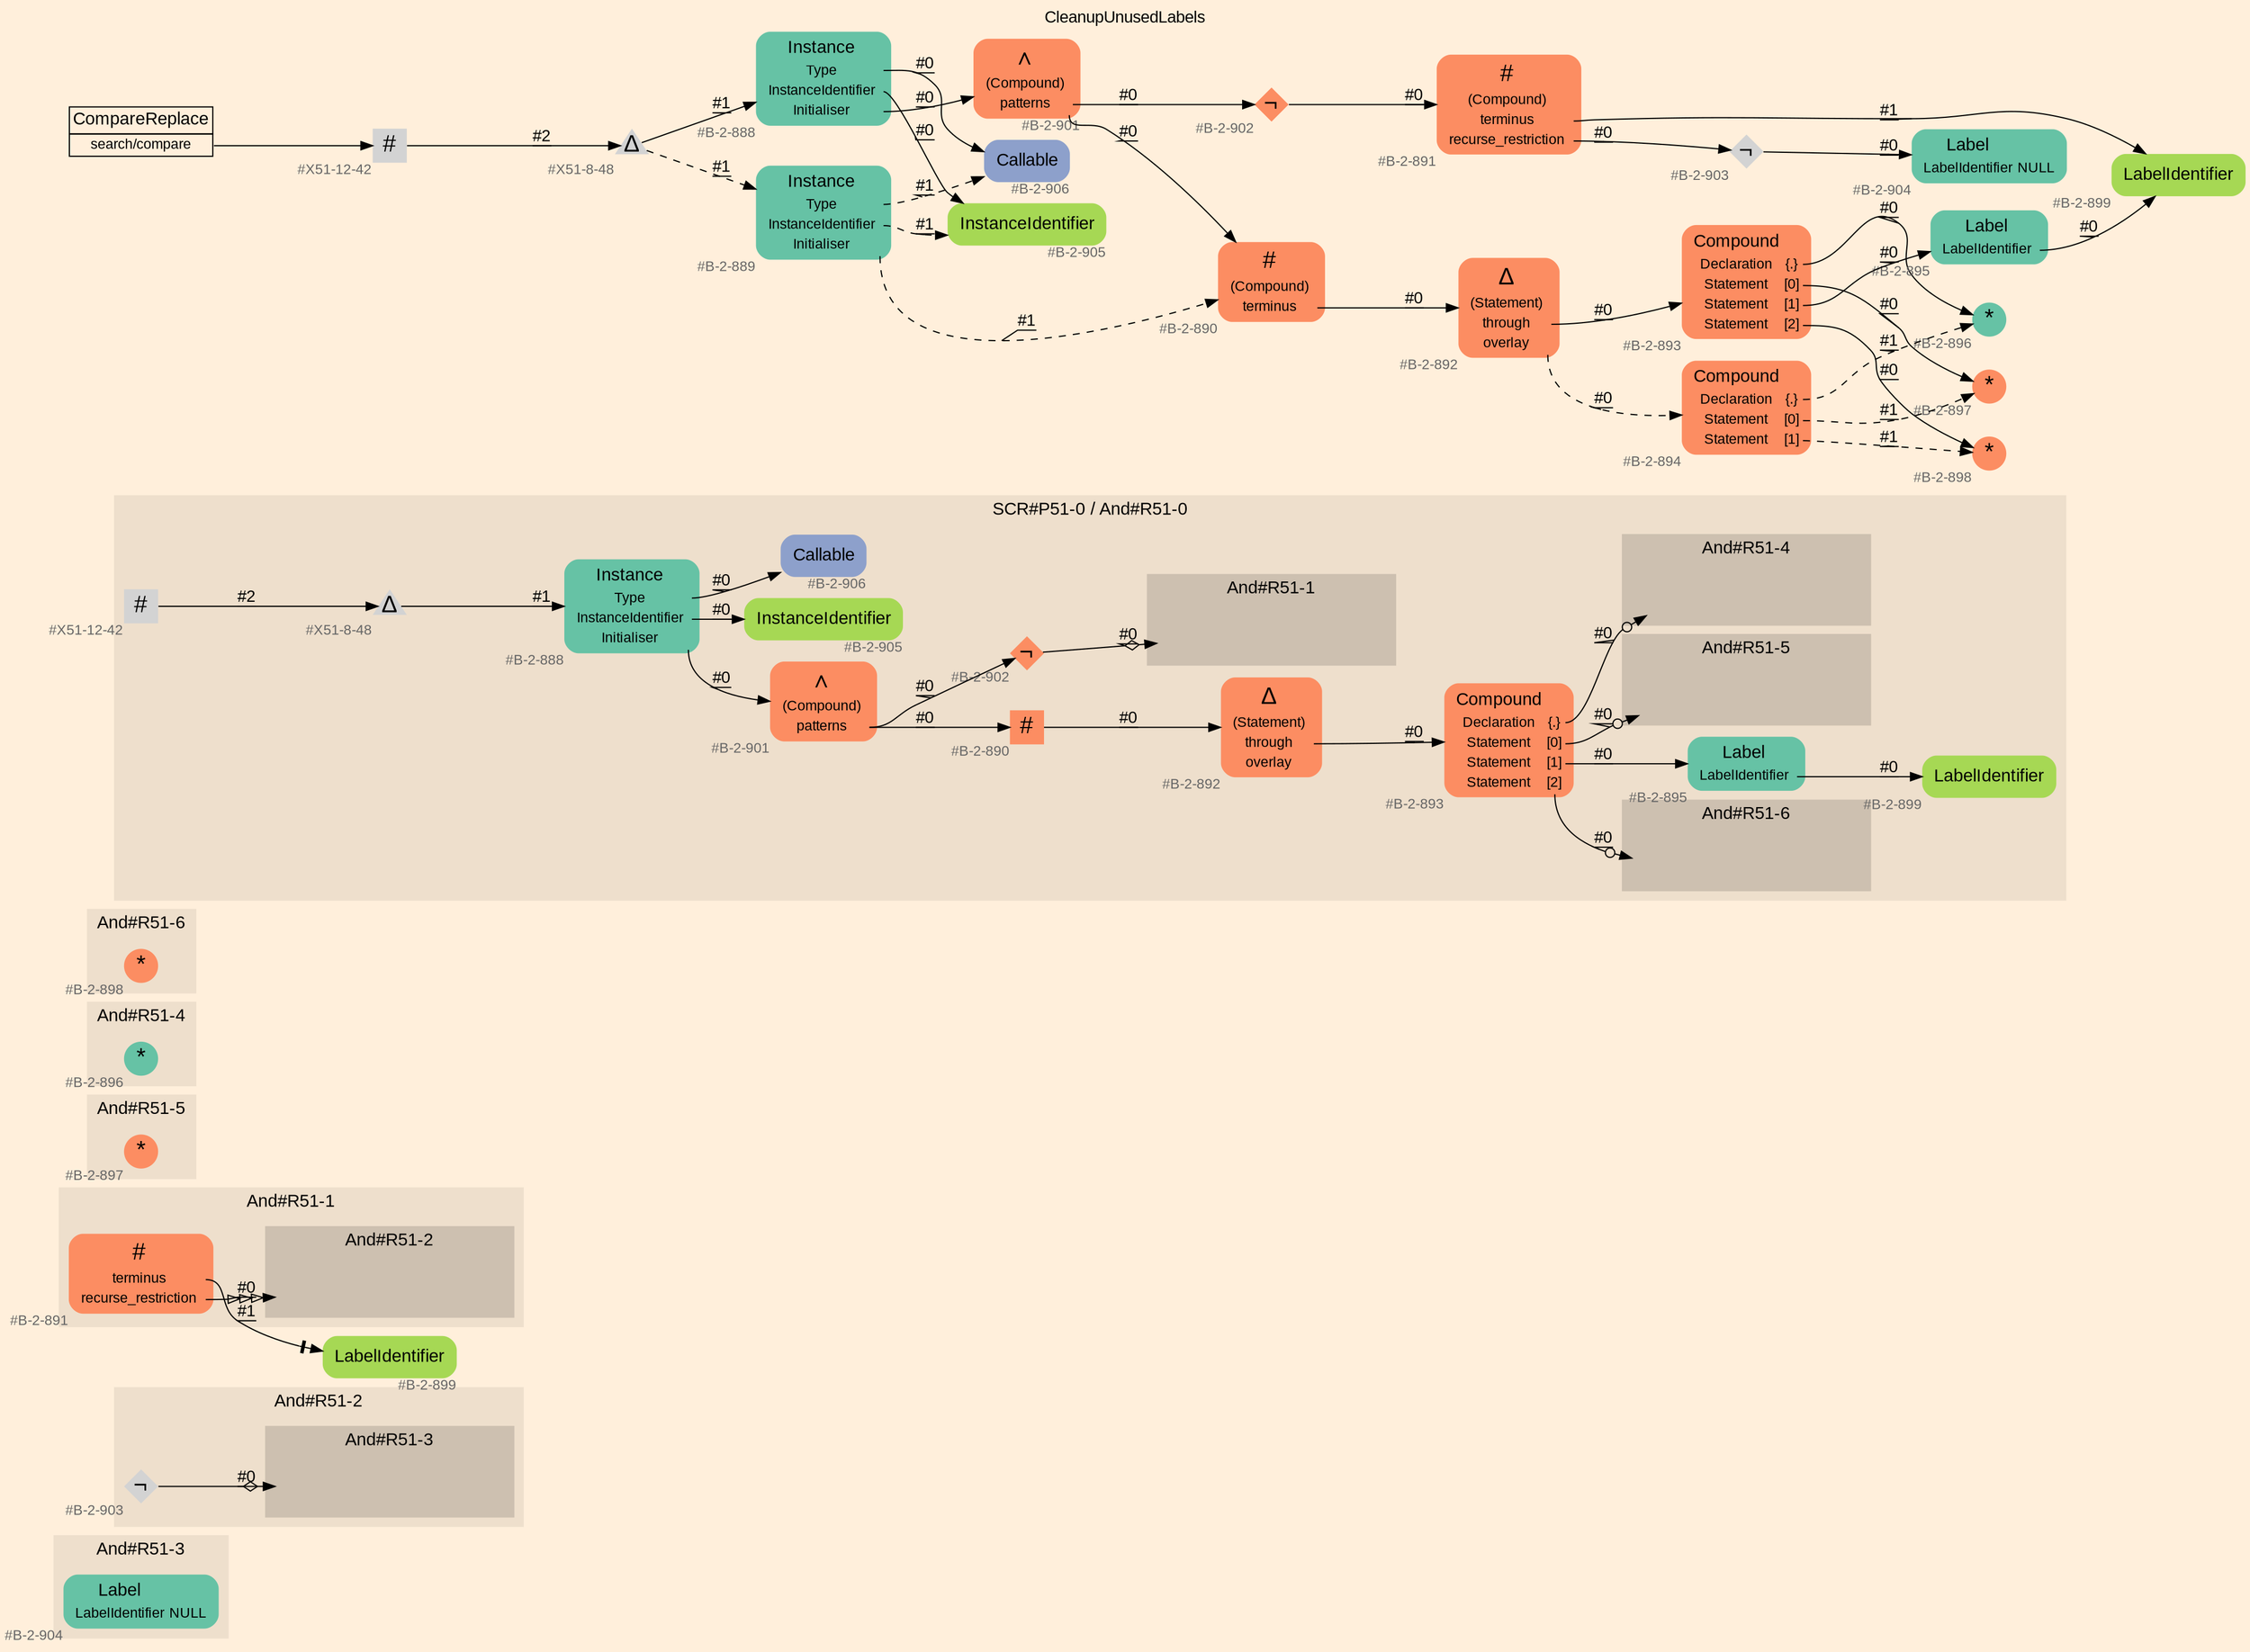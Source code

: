 digraph "CleanupUnusedLabels" {
label = "CleanupUnusedLabels"
labelloc = t
graph [
    rankdir = "LR"
    ranksep = 0.3
    bgcolor = antiquewhite1
    color = black
    fontcolor = black
    fontname = "Arial"
];
node [
    fontname = "Arial"
];
edge [
    fontname = "Arial"
];

// -------------------- figure And#R51-3 --------------------
// -------- region And#R51-3 ----------
subgraph "clusterAnd#R51-3" {
    label = "And#R51-3"
    style = "filled"
    color = antiquewhite2
    fontsize = "15"
    // -------- block And#R51-3/#B-2-904 ----------
    "And#R51-3/#B-2-904" [
        fillcolor = "/set28/1"
        xlabel = "#B-2-904"
        fontsize = "12"
        fontcolor = grey40
        shape = "plaintext"
        label = <<TABLE BORDER="0" CELLBORDER="0" CELLSPACING="0">
         <TR><TD><FONT COLOR="black" POINT-SIZE="15">Label</FONT></TD></TR>
         <TR><TD><FONT COLOR="black" POINT-SIZE="12">LabelIdentifier</FONT></TD><TD PORT="port0"><FONT COLOR="black" POINT-SIZE="12">NULL</FONT></TD></TR>
        </TABLE>>
        style = "rounded,filled"
    ];
    
}


// -------------------- figure And#R51-2 --------------------
// -------- region And#R51-2 ----------
subgraph "clusterAnd#R51-2" {
    label = "And#R51-2"
    style = "filled"
    color = antiquewhite2
    fontsize = "15"
    // -------- block And#R51-2/#B-2-903 ----------
    "And#R51-2/#B-2-903" [
        xlabel = "#B-2-903"
        fontsize = "12"
        fontcolor = grey40
        shape = "diamond"
        label = <<FONT COLOR="black" POINT-SIZE="20">¬</FONT>>
        style = "filled"
        penwidth = 0.0
        fixedsize = true
        width = 0.4
        height = 0.4
    ];
    
    // -------- region And#R51-2/And#R51-3 ----------
    subgraph "clusterAnd#R51-2/And#R51-3" {
        label = "And#R51-3"
        style = "filled"
        color = antiquewhite3
        fontsize = "15"
        // -------- block And#R51-2/And#R51-3/#B-2-904 ----------
        "And#R51-2/And#R51-3/#B-2-904" [
            fillcolor = "/set28/1"
            xlabel = "#B-2-904"
            fontsize = "12"
            fontcolor = grey40
            shape = "none"
            style = "invisible"
        ];
        
    }
    
}

"And#R51-2/#B-2-903" -> "And#R51-2/And#R51-3/#B-2-904" [
    arrowhead="normalnoneodiamond"
    label = "#0"
    decorate = true
    color = black
    fontcolor = black
];


// -------------------- figure And#R51-1 --------------------
// -------- region And#R51-1 ----------
subgraph "clusterAnd#R51-1" {
    label = "And#R51-1"
    style = "filled"
    color = antiquewhite2
    fontsize = "15"
    // -------- block And#R51-1/#B-2-891 ----------
    "And#R51-1/#B-2-891" [
        fillcolor = "/set28/2"
        xlabel = "#B-2-891"
        fontsize = "12"
        fontcolor = grey40
        shape = "plaintext"
        label = <<TABLE BORDER="0" CELLBORDER="0" CELLSPACING="0">
         <TR><TD><FONT COLOR="black" POINT-SIZE="20">#</FONT></TD></TR>
         <TR><TD><FONT COLOR="black" POINT-SIZE="12">terminus</FONT></TD><TD PORT="port0"></TD></TR>
         <TR><TD><FONT COLOR="black" POINT-SIZE="12">recurse_restriction</FONT></TD><TD PORT="port1"></TD></TR>
        </TABLE>>
        style = "rounded,filled"
    ];
    
    // -------- region And#R51-1/And#R51-2 ----------
    subgraph "clusterAnd#R51-1/And#R51-2" {
        label = "And#R51-2"
        style = "filled"
        color = antiquewhite3
        fontsize = "15"
        // -------- block And#R51-1/And#R51-2/#B-2-903 ----------
        "And#R51-1/And#R51-2/#B-2-903" [
            xlabel = "#B-2-903"
            fontsize = "12"
            fontcolor = grey40
            shape = "none"
            style = "invisible"
        ];
        
    }
    
}

// -------- block And#R51-1/#B-2-899 ----------
"And#R51-1/#B-2-899" [
    fillcolor = "/set28/5"
    xlabel = "#B-2-899"
    fontsize = "12"
    fontcolor = grey40
    shape = "plaintext"
    label = <<TABLE BORDER="0" CELLBORDER="0" CELLSPACING="0">
     <TR><TD><FONT COLOR="black" POINT-SIZE="15">LabelIdentifier</FONT></TD></TR>
    </TABLE>>
    style = "rounded,filled"
];

"And#R51-1/#B-2-891":port0 -> "And#R51-1/#B-2-899" [
    arrowhead="normalnonetee"
    label = "#1"
    decorate = true
    color = black
    fontcolor = black
];

"And#R51-1/#B-2-891":port1 -> "And#R51-1/And#R51-2/#B-2-903" [
    arrowhead="normalonormalonormalonormal"
    label = "#0"
    decorate = true
    color = black
    fontcolor = black
];


// -------------------- figure And#R51-5 --------------------
// -------- region And#R51-5 ----------
subgraph "clusterAnd#R51-5" {
    label = "And#R51-5"
    style = "filled"
    color = antiquewhite2
    fontsize = "15"
    // -------- block And#R51-5/#B-2-897 ----------
    "And#R51-5/#B-2-897" [
        fillcolor = "/set28/2"
        xlabel = "#B-2-897"
        fontsize = "12"
        fontcolor = grey40
        shape = "circle"
        label = <<FONT COLOR="black" POINT-SIZE="20">*</FONT>>
        style = "filled"
        penwidth = 0.0
        fixedsize = true
        width = 0.4
        height = 0.4
    ];
    
}


// -------------------- figure And#R51-4 --------------------
// -------- region And#R51-4 ----------
subgraph "clusterAnd#R51-4" {
    label = "And#R51-4"
    style = "filled"
    color = antiquewhite2
    fontsize = "15"
    // -------- block And#R51-4/#B-2-896 ----------
    "And#R51-4/#B-2-896" [
        fillcolor = "/set28/1"
        xlabel = "#B-2-896"
        fontsize = "12"
        fontcolor = grey40
        shape = "circle"
        label = <<FONT COLOR="black" POINT-SIZE="20">*</FONT>>
        style = "filled"
        penwidth = 0.0
        fixedsize = true
        width = 0.4
        height = 0.4
    ];
    
}


// -------------------- figure And#R51-6 --------------------
// -------- region And#R51-6 ----------
subgraph "clusterAnd#R51-6" {
    label = "And#R51-6"
    style = "filled"
    color = antiquewhite2
    fontsize = "15"
    // -------- block And#R51-6/#B-2-898 ----------
    "And#R51-6/#B-2-898" [
        fillcolor = "/set28/2"
        xlabel = "#B-2-898"
        fontsize = "12"
        fontcolor = grey40
        shape = "circle"
        label = <<FONT COLOR="black" POINT-SIZE="20">*</FONT>>
        style = "filled"
        penwidth = 0.0
        fixedsize = true
        width = 0.4
        height = 0.4
    ];
    
}


// -------------------- figure And#R51-0 --------------------
// -------- region And#R51-0 ----------
subgraph "clusterAnd#R51-0" {
    label = "SCR#P51-0 / And#R51-0"
    style = "filled"
    color = antiquewhite2
    fontsize = "15"
    // -------- block And#R51-0/#B-2-890 ----------
    "And#R51-0/#B-2-890" [
        fillcolor = "/set28/2"
        xlabel = "#B-2-890"
        fontsize = "12"
        fontcolor = grey40
        shape = "square"
        label = <<FONT COLOR="black" POINT-SIZE="20">#</FONT>>
        style = "filled"
        penwidth = 0.0
        fixedsize = true
        width = 0.4
        height = 0.4
    ];
    
    // -------- block And#R51-0/#B-2-892 ----------
    "And#R51-0/#B-2-892" [
        fillcolor = "/set28/2"
        xlabel = "#B-2-892"
        fontsize = "12"
        fontcolor = grey40
        shape = "plaintext"
        label = <<TABLE BORDER="0" CELLBORDER="0" CELLSPACING="0">
         <TR><TD><FONT COLOR="black" POINT-SIZE="20">Δ</FONT></TD></TR>
         <TR><TD><FONT COLOR="black" POINT-SIZE="12">(Statement)</FONT></TD><TD PORT="port0"></TD></TR>
         <TR><TD><FONT COLOR="black" POINT-SIZE="12">through</FONT></TD><TD PORT="port1"></TD></TR>
         <TR><TD><FONT COLOR="black" POINT-SIZE="12">overlay</FONT></TD><TD PORT="port2"></TD></TR>
        </TABLE>>
        style = "rounded,filled"
    ];
    
    // -------- block And#R51-0/#X51-8-48 ----------
    "And#R51-0/#X51-8-48" [
        xlabel = "#X51-8-48"
        fontsize = "12"
        fontcolor = grey40
        shape = "triangle"
        label = <<FONT COLOR="black" POINT-SIZE="20">Δ</FONT>>
        style = "filled"
        penwidth = 0.0
        fixedsize = true
        width = 0.4
        height = 0.4
    ];
    
    // -------- block And#R51-0/#B-2-902 ----------
    "And#R51-0/#B-2-902" [
        fillcolor = "/set28/2"
        xlabel = "#B-2-902"
        fontsize = "12"
        fontcolor = grey40
        shape = "diamond"
        label = <<FONT COLOR="black" POINT-SIZE="20">¬</FONT>>
        style = "filled"
        penwidth = 0.0
        fixedsize = true
        width = 0.4
        height = 0.4
    ];
    
    // -------- block And#R51-0/#B-2-893 ----------
    "And#R51-0/#B-2-893" [
        fillcolor = "/set28/2"
        xlabel = "#B-2-893"
        fontsize = "12"
        fontcolor = grey40
        shape = "plaintext"
        label = <<TABLE BORDER="0" CELLBORDER="0" CELLSPACING="0">
         <TR><TD><FONT COLOR="black" POINT-SIZE="15">Compound</FONT></TD></TR>
         <TR><TD><FONT COLOR="black" POINT-SIZE="12">Declaration</FONT></TD><TD PORT="port0"><FONT COLOR="black" POINT-SIZE="12">{.}</FONT></TD></TR>
         <TR><TD><FONT COLOR="black" POINT-SIZE="12">Statement</FONT></TD><TD PORT="port1"><FONT COLOR="black" POINT-SIZE="12">[0]</FONT></TD></TR>
         <TR><TD><FONT COLOR="black" POINT-SIZE="12">Statement</FONT></TD><TD PORT="port2"><FONT COLOR="black" POINT-SIZE="12">[1]</FONT></TD></TR>
         <TR><TD><FONT COLOR="black" POINT-SIZE="12">Statement</FONT></TD><TD PORT="port3"><FONT COLOR="black" POINT-SIZE="12">[2]</FONT></TD></TR>
        </TABLE>>
        style = "rounded,filled"
    ];
    
    // -------- block And#R51-0/#X51-12-42 ----------
    "And#R51-0/#X51-12-42" [
        xlabel = "#X51-12-42"
        fontsize = "12"
        fontcolor = grey40
        shape = "square"
        label = <<FONT COLOR="black" POINT-SIZE="20">#</FONT>>
        style = "filled"
        penwidth = 0.0
        fixedsize = true
        width = 0.4
        height = 0.4
    ];
    
    // -------- block And#R51-0/#B-2-905 ----------
    "And#R51-0/#B-2-905" [
        fillcolor = "/set28/5"
        xlabel = "#B-2-905"
        fontsize = "12"
        fontcolor = grey40
        shape = "plaintext"
        label = <<TABLE BORDER="0" CELLBORDER="0" CELLSPACING="0">
         <TR><TD><FONT COLOR="black" POINT-SIZE="15">InstanceIdentifier</FONT></TD></TR>
        </TABLE>>
        style = "rounded,filled"
    ];
    
    // -------- block And#R51-0/#B-2-899 ----------
    "And#R51-0/#B-2-899" [
        fillcolor = "/set28/5"
        xlabel = "#B-2-899"
        fontsize = "12"
        fontcolor = grey40
        shape = "plaintext"
        label = <<TABLE BORDER="0" CELLBORDER="0" CELLSPACING="0">
         <TR><TD><FONT COLOR="black" POINT-SIZE="15">LabelIdentifier</FONT></TD></TR>
        </TABLE>>
        style = "rounded,filled"
    ];
    
    // -------- block And#R51-0/#B-2-906 ----------
    "And#R51-0/#B-2-906" [
        fillcolor = "/set28/3"
        xlabel = "#B-2-906"
        fontsize = "12"
        fontcolor = grey40
        shape = "plaintext"
        label = <<TABLE BORDER="0" CELLBORDER="0" CELLSPACING="0">
         <TR><TD><FONT COLOR="black" POINT-SIZE="15">Callable</FONT></TD></TR>
        </TABLE>>
        style = "rounded,filled"
    ];
    
    // -------- block And#R51-0/#B-2-895 ----------
    "And#R51-0/#B-2-895" [
        fillcolor = "/set28/1"
        xlabel = "#B-2-895"
        fontsize = "12"
        fontcolor = grey40
        shape = "plaintext"
        label = <<TABLE BORDER="0" CELLBORDER="0" CELLSPACING="0">
         <TR><TD><FONT COLOR="black" POINT-SIZE="15">Label</FONT></TD></TR>
         <TR><TD><FONT COLOR="black" POINT-SIZE="12">LabelIdentifier</FONT></TD><TD PORT="port0"></TD></TR>
        </TABLE>>
        style = "rounded,filled"
    ];
    
    // -------- block And#R51-0/#B-2-888 ----------
    "And#R51-0/#B-2-888" [
        fillcolor = "/set28/1"
        xlabel = "#B-2-888"
        fontsize = "12"
        fontcolor = grey40
        shape = "plaintext"
        label = <<TABLE BORDER="0" CELLBORDER="0" CELLSPACING="0">
         <TR><TD><FONT COLOR="black" POINT-SIZE="15">Instance</FONT></TD></TR>
         <TR><TD><FONT COLOR="black" POINT-SIZE="12">Type</FONT></TD><TD PORT="port0"></TD></TR>
         <TR><TD><FONT COLOR="black" POINT-SIZE="12">InstanceIdentifier</FONT></TD><TD PORT="port1"></TD></TR>
         <TR><TD><FONT COLOR="black" POINT-SIZE="12">Initialiser</FONT></TD><TD PORT="port2"></TD></TR>
        </TABLE>>
        style = "rounded,filled"
    ];
    
    // -------- block And#R51-0/#B-2-901 ----------
    "And#R51-0/#B-2-901" [
        fillcolor = "/set28/2"
        xlabel = "#B-2-901"
        fontsize = "12"
        fontcolor = grey40
        shape = "plaintext"
        label = <<TABLE BORDER="0" CELLBORDER="0" CELLSPACING="0">
         <TR><TD><FONT COLOR="black" POINT-SIZE="20">∧</FONT></TD></TR>
         <TR><TD><FONT COLOR="black" POINT-SIZE="12">(Compound)</FONT></TD><TD PORT="port0"></TD></TR>
         <TR><TD><FONT COLOR="black" POINT-SIZE="12">patterns</FONT></TD><TD PORT="port1"></TD></TR>
        </TABLE>>
        style = "rounded,filled"
    ];
    
    // -------- region And#R51-0/And#R51-1 ----------
    subgraph "clusterAnd#R51-0/And#R51-1" {
        label = "And#R51-1"
        style = "filled"
        color = antiquewhite3
        fontsize = "15"
        // -------- block And#R51-0/And#R51-1/#B-2-891 ----------
        "And#R51-0/And#R51-1/#B-2-891" [
            fillcolor = "/set28/2"
            xlabel = "#B-2-891"
            fontsize = "12"
            fontcolor = grey40
            shape = "none"
            style = "invisible"
        ];
        
    }
    
    // -------- region And#R51-0/And#R51-4 ----------
    subgraph "clusterAnd#R51-0/And#R51-4" {
        label = "And#R51-4"
        style = "filled"
        color = antiquewhite3
        fontsize = "15"
        // -------- block And#R51-0/And#R51-4/#B-2-896 ----------
        "And#R51-0/And#R51-4/#B-2-896" [
            fillcolor = "/set28/1"
            xlabel = "#B-2-896"
            fontsize = "12"
            fontcolor = grey40
            shape = "none"
            style = "invisible"
        ];
        
    }
    
    // -------- region And#R51-0/And#R51-5 ----------
    subgraph "clusterAnd#R51-0/And#R51-5" {
        label = "And#R51-5"
        style = "filled"
        color = antiquewhite3
        fontsize = "15"
        // -------- block And#R51-0/And#R51-5/#B-2-897 ----------
        "And#R51-0/And#R51-5/#B-2-897" [
            fillcolor = "/set28/2"
            xlabel = "#B-2-897"
            fontsize = "12"
            fontcolor = grey40
            shape = "none"
            style = "invisible"
        ];
        
    }
    
    // -------- region And#R51-0/And#R51-6 ----------
    subgraph "clusterAnd#R51-0/And#R51-6" {
        label = "And#R51-6"
        style = "filled"
        color = antiquewhite3
        fontsize = "15"
        // -------- block And#R51-0/And#R51-6/#B-2-898 ----------
        "And#R51-0/And#R51-6/#B-2-898" [
            fillcolor = "/set28/2"
            xlabel = "#B-2-898"
            fontsize = "12"
            fontcolor = grey40
            shape = "none"
            style = "invisible"
        ];
        
    }
    
}

"And#R51-0/#B-2-890" -> "And#R51-0/#B-2-892" [
    label = "#0"
    decorate = true
    color = black
    fontcolor = black
];

"And#R51-0/#B-2-892":port1 -> "And#R51-0/#B-2-893" [
    label = "#0"
    decorate = true
    color = black
    fontcolor = black
];

"And#R51-0/#X51-8-48" -> "And#R51-0/#B-2-888" [
    label = "#1"
    decorate = true
    color = black
    fontcolor = black
];

"And#R51-0/#B-2-902" -> "And#R51-0/And#R51-1/#B-2-891" [
    arrowhead="normalnoneodiamond"
    label = "#0"
    decorate = true
    color = black
    fontcolor = black
];

"And#R51-0/#B-2-893":port0 -> "And#R51-0/And#R51-4/#B-2-896" [
    arrowhead="normalnoneodot"
    label = "#0"
    decorate = true
    color = black
    fontcolor = black
];

"And#R51-0/#B-2-893":port1 -> "And#R51-0/And#R51-5/#B-2-897" [
    arrowhead="normalnoneodot"
    label = "#0"
    decorate = true
    color = black
    fontcolor = black
];

"And#R51-0/#B-2-893":port2 -> "And#R51-0/#B-2-895" [
    label = "#0"
    decorate = true
    color = black
    fontcolor = black
];

"And#R51-0/#B-2-893":port3 -> "And#R51-0/And#R51-6/#B-2-898" [
    arrowhead="normalnoneodot"
    label = "#0"
    decorate = true
    color = black
    fontcolor = black
];

"And#R51-0/#X51-12-42" -> "And#R51-0/#X51-8-48" [
    label = "#2"
    decorate = true
    color = black
    fontcolor = black
];

"And#R51-0/#B-2-895":port0 -> "And#R51-0/#B-2-899" [
    label = "#0"
    decorate = true
    color = black
    fontcolor = black
];

"And#R51-0/#B-2-888":port0 -> "And#R51-0/#B-2-906" [
    label = "#0"
    decorate = true
    color = black
    fontcolor = black
];

"And#R51-0/#B-2-888":port1 -> "And#R51-0/#B-2-905" [
    label = "#0"
    decorate = true
    color = black
    fontcolor = black
];

"And#R51-0/#B-2-888":port2 -> "And#R51-0/#B-2-901" [
    label = "#0"
    decorate = true
    color = black
    fontcolor = black
];

"And#R51-0/#B-2-901":port1 -> "And#R51-0/#B-2-890" [
    label = "#0"
    decorate = true
    color = black
    fontcolor = black
];

"And#R51-0/#B-2-901":port1 -> "And#R51-0/#B-2-902" [
    label = "#0"
    decorate = true
    color = black
    fontcolor = black
];


// -------------------- transformation figure --------------------
// -------- block CR#X51-10-51 ----------
"CR#X51-10-51" [
    fillcolor = antiquewhite1
    fontsize = "12"
    fontcolor = grey40
    shape = "plaintext"
    label = <<TABLE BORDER="0" CELLBORDER="1" CELLSPACING="0">
     <TR><TD><FONT COLOR="black" POINT-SIZE="15">CompareReplace</FONT></TD></TR>
     <TR><TD PORT="port0"><FONT COLOR="black" POINT-SIZE="12">search/compare</FONT></TD></TR>
    </TABLE>>
    style = "filled"
    color = black
];

// -------- block #X51-12-42 ----------
"#X51-12-42" [
    xlabel = "#X51-12-42"
    fontsize = "12"
    fontcolor = grey40
    shape = "square"
    label = <<FONT COLOR="black" POINT-SIZE="20">#</FONT>>
    style = "filled"
    penwidth = 0.0
    fixedsize = true
    width = 0.4
    height = 0.4
];

// -------- block #X51-8-48 ----------
"#X51-8-48" [
    xlabel = "#X51-8-48"
    fontsize = "12"
    fontcolor = grey40
    shape = "triangle"
    label = <<FONT COLOR="black" POINT-SIZE="20">Δ</FONT>>
    style = "filled"
    penwidth = 0.0
    fixedsize = true
    width = 0.4
    height = 0.4
];

// -------- block #B-2-888 ----------
"#B-2-888" [
    fillcolor = "/set28/1"
    xlabel = "#B-2-888"
    fontsize = "12"
    fontcolor = grey40
    shape = "plaintext"
    label = <<TABLE BORDER="0" CELLBORDER="0" CELLSPACING="0">
     <TR><TD><FONT COLOR="black" POINT-SIZE="15">Instance</FONT></TD></TR>
     <TR><TD><FONT COLOR="black" POINT-SIZE="12">Type</FONT></TD><TD PORT="port0"></TD></TR>
     <TR><TD><FONT COLOR="black" POINT-SIZE="12">InstanceIdentifier</FONT></TD><TD PORT="port1"></TD></TR>
     <TR><TD><FONT COLOR="black" POINT-SIZE="12">Initialiser</FONT></TD><TD PORT="port2"></TD></TR>
    </TABLE>>
    style = "rounded,filled"
];

// -------- block #B-2-906 ----------
"#B-2-906" [
    fillcolor = "/set28/3"
    xlabel = "#B-2-906"
    fontsize = "12"
    fontcolor = grey40
    shape = "plaintext"
    label = <<TABLE BORDER="0" CELLBORDER="0" CELLSPACING="0">
     <TR><TD><FONT COLOR="black" POINT-SIZE="15">Callable</FONT></TD></TR>
    </TABLE>>
    style = "rounded,filled"
];

// -------- block #B-2-905 ----------
"#B-2-905" [
    fillcolor = "/set28/5"
    xlabel = "#B-2-905"
    fontsize = "12"
    fontcolor = grey40
    shape = "plaintext"
    label = <<TABLE BORDER="0" CELLBORDER="0" CELLSPACING="0">
     <TR><TD><FONT COLOR="black" POINT-SIZE="15">InstanceIdentifier</FONT></TD></TR>
    </TABLE>>
    style = "rounded,filled"
];

// -------- block #B-2-901 ----------
"#B-2-901" [
    fillcolor = "/set28/2"
    xlabel = "#B-2-901"
    fontsize = "12"
    fontcolor = grey40
    shape = "plaintext"
    label = <<TABLE BORDER="0" CELLBORDER="0" CELLSPACING="0">
     <TR><TD><FONT COLOR="black" POINT-SIZE="20">∧</FONT></TD></TR>
     <TR><TD><FONT COLOR="black" POINT-SIZE="12">(Compound)</FONT></TD><TD PORT="port0"></TD></TR>
     <TR><TD><FONT COLOR="black" POINT-SIZE="12">patterns</FONT></TD><TD PORT="port1"></TD></TR>
    </TABLE>>
    style = "rounded,filled"
];

// -------- block #B-2-890 ----------
"#B-2-890" [
    fillcolor = "/set28/2"
    xlabel = "#B-2-890"
    fontsize = "12"
    fontcolor = grey40
    shape = "plaintext"
    label = <<TABLE BORDER="0" CELLBORDER="0" CELLSPACING="0">
     <TR><TD><FONT COLOR="black" POINT-SIZE="20">#</FONT></TD></TR>
     <TR><TD><FONT COLOR="black" POINT-SIZE="12">(Compound)</FONT></TD><TD PORT="port0"></TD></TR>
     <TR><TD><FONT COLOR="black" POINT-SIZE="12">terminus</FONT></TD><TD PORT="port1"></TD></TR>
    </TABLE>>
    style = "rounded,filled"
];

// -------- block #B-2-892 ----------
"#B-2-892" [
    fillcolor = "/set28/2"
    xlabel = "#B-2-892"
    fontsize = "12"
    fontcolor = grey40
    shape = "plaintext"
    label = <<TABLE BORDER="0" CELLBORDER="0" CELLSPACING="0">
     <TR><TD><FONT COLOR="black" POINT-SIZE="20">Δ</FONT></TD></TR>
     <TR><TD><FONT COLOR="black" POINT-SIZE="12">(Statement)</FONT></TD><TD PORT="port0"></TD></TR>
     <TR><TD><FONT COLOR="black" POINT-SIZE="12">through</FONT></TD><TD PORT="port1"></TD></TR>
     <TR><TD><FONT COLOR="black" POINT-SIZE="12">overlay</FONT></TD><TD PORT="port2"></TD></TR>
    </TABLE>>
    style = "rounded,filled"
];

// -------- block #B-2-893 ----------
"#B-2-893" [
    fillcolor = "/set28/2"
    xlabel = "#B-2-893"
    fontsize = "12"
    fontcolor = grey40
    shape = "plaintext"
    label = <<TABLE BORDER="0" CELLBORDER="0" CELLSPACING="0">
     <TR><TD><FONT COLOR="black" POINT-SIZE="15">Compound</FONT></TD></TR>
     <TR><TD><FONT COLOR="black" POINT-SIZE="12">Declaration</FONT></TD><TD PORT="port0"><FONT COLOR="black" POINT-SIZE="12">{.}</FONT></TD></TR>
     <TR><TD><FONT COLOR="black" POINT-SIZE="12">Statement</FONT></TD><TD PORT="port1"><FONT COLOR="black" POINT-SIZE="12">[0]</FONT></TD></TR>
     <TR><TD><FONT COLOR="black" POINT-SIZE="12">Statement</FONT></TD><TD PORT="port2"><FONT COLOR="black" POINT-SIZE="12">[1]</FONT></TD></TR>
     <TR><TD><FONT COLOR="black" POINT-SIZE="12">Statement</FONT></TD><TD PORT="port3"><FONT COLOR="black" POINT-SIZE="12">[2]</FONT></TD></TR>
    </TABLE>>
    style = "rounded,filled"
];

// -------- block #B-2-896 ----------
"#B-2-896" [
    fillcolor = "/set28/1"
    xlabel = "#B-2-896"
    fontsize = "12"
    fontcolor = grey40
    shape = "circle"
    label = <<FONT COLOR="black" POINT-SIZE="20">*</FONT>>
    style = "filled"
    penwidth = 0.0
    fixedsize = true
    width = 0.4
    height = 0.4
];

// -------- block #B-2-897 ----------
"#B-2-897" [
    fillcolor = "/set28/2"
    xlabel = "#B-2-897"
    fontsize = "12"
    fontcolor = grey40
    shape = "circle"
    label = <<FONT COLOR="black" POINT-SIZE="20">*</FONT>>
    style = "filled"
    penwidth = 0.0
    fixedsize = true
    width = 0.4
    height = 0.4
];

// -------- block #B-2-895 ----------
"#B-2-895" [
    fillcolor = "/set28/1"
    xlabel = "#B-2-895"
    fontsize = "12"
    fontcolor = grey40
    shape = "plaintext"
    label = <<TABLE BORDER="0" CELLBORDER="0" CELLSPACING="0">
     <TR><TD><FONT COLOR="black" POINT-SIZE="15">Label</FONT></TD></TR>
     <TR><TD><FONT COLOR="black" POINT-SIZE="12">LabelIdentifier</FONT></TD><TD PORT="port0"></TD></TR>
    </TABLE>>
    style = "rounded,filled"
];

// -------- block #B-2-899 ----------
"#B-2-899" [
    fillcolor = "/set28/5"
    xlabel = "#B-2-899"
    fontsize = "12"
    fontcolor = grey40
    shape = "plaintext"
    label = <<TABLE BORDER="0" CELLBORDER="0" CELLSPACING="0">
     <TR><TD><FONT COLOR="black" POINT-SIZE="15">LabelIdentifier</FONT></TD></TR>
    </TABLE>>
    style = "rounded,filled"
];

// -------- block #B-2-898 ----------
"#B-2-898" [
    fillcolor = "/set28/2"
    xlabel = "#B-2-898"
    fontsize = "12"
    fontcolor = grey40
    shape = "circle"
    label = <<FONT COLOR="black" POINT-SIZE="20">*</FONT>>
    style = "filled"
    penwidth = 0.0
    fixedsize = true
    width = 0.4
    height = 0.4
];

// -------- block #B-2-894 ----------
"#B-2-894" [
    fillcolor = "/set28/2"
    xlabel = "#B-2-894"
    fontsize = "12"
    fontcolor = grey40
    shape = "plaintext"
    label = <<TABLE BORDER="0" CELLBORDER="0" CELLSPACING="0">
     <TR><TD><FONT COLOR="black" POINT-SIZE="15">Compound</FONT></TD></TR>
     <TR><TD><FONT COLOR="black" POINT-SIZE="12">Declaration</FONT></TD><TD PORT="port0"><FONT COLOR="black" POINT-SIZE="12">{.}</FONT></TD></TR>
     <TR><TD><FONT COLOR="black" POINT-SIZE="12">Statement</FONT></TD><TD PORT="port1"><FONT COLOR="black" POINT-SIZE="12">[0]</FONT></TD></TR>
     <TR><TD><FONT COLOR="black" POINT-SIZE="12">Statement</FONT></TD><TD PORT="port2"><FONT COLOR="black" POINT-SIZE="12">[1]</FONT></TD></TR>
    </TABLE>>
    style = "rounded,filled"
];

// -------- block #B-2-902 ----------
"#B-2-902" [
    fillcolor = "/set28/2"
    xlabel = "#B-2-902"
    fontsize = "12"
    fontcolor = grey40
    shape = "diamond"
    label = <<FONT COLOR="black" POINT-SIZE="20">¬</FONT>>
    style = "filled"
    penwidth = 0.0
    fixedsize = true
    width = 0.4
    height = 0.4
];

// -------- block #B-2-891 ----------
"#B-2-891" [
    fillcolor = "/set28/2"
    xlabel = "#B-2-891"
    fontsize = "12"
    fontcolor = grey40
    shape = "plaintext"
    label = <<TABLE BORDER="0" CELLBORDER="0" CELLSPACING="0">
     <TR><TD><FONT COLOR="black" POINT-SIZE="20">#</FONT></TD></TR>
     <TR><TD><FONT COLOR="black" POINT-SIZE="12">(Compound)</FONT></TD><TD PORT="port0"></TD></TR>
     <TR><TD><FONT COLOR="black" POINT-SIZE="12">terminus</FONT></TD><TD PORT="port1"></TD></TR>
     <TR><TD><FONT COLOR="black" POINT-SIZE="12">recurse_restriction</FONT></TD><TD PORT="port2"></TD></TR>
    </TABLE>>
    style = "rounded,filled"
];

// -------- block #B-2-903 ----------
"#B-2-903" [
    xlabel = "#B-2-903"
    fontsize = "12"
    fontcolor = grey40
    shape = "diamond"
    label = <<FONT COLOR="black" POINT-SIZE="20">¬</FONT>>
    style = "filled"
    penwidth = 0.0
    fixedsize = true
    width = 0.4
    height = 0.4
];

// -------- block #B-2-904 ----------
"#B-2-904" [
    fillcolor = "/set28/1"
    xlabel = "#B-2-904"
    fontsize = "12"
    fontcolor = grey40
    shape = "plaintext"
    label = <<TABLE BORDER="0" CELLBORDER="0" CELLSPACING="0">
     <TR><TD><FONT COLOR="black" POINT-SIZE="15">Label</FONT></TD></TR>
     <TR><TD><FONT COLOR="black" POINT-SIZE="12">LabelIdentifier</FONT></TD><TD PORT="port0"><FONT COLOR="black" POINT-SIZE="12">NULL</FONT></TD></TR>
    </TABLE>>
    style = "rounded,filled"
];

// -------- block #B-2-889 ----------
"#B-2-889" [
    fillcolor = "/set28/1"
    xlabel = "#B-2-889"
    fontsize = "12"
    fontcolor = grey40
    shape = "plaintext"
    label = <<TABLE BORDER="0" CELLBORDER="0" CELLSPACING="0">
     <TR><TD><FONT COLOR="black" POINT-SIZE="15">Instance</FONT></TD></TR>
     <TR><TD><FONT COLOR="black" POINT-SIZE="12">Type</FONT></TD><TD PORT="port0"></TD></TR>
     <TR><TD><FONT COLOR="black" POINT-SIZE="12">InstanceIdentifier</FONT></TD><TD PORT="port1"></TD></TR>
     <TR><TD><FONT COLOR="black" POINT-SIZE="12">Initialiser</FONT></TD><TD PORT="port2"></TD></TR>
    </TABLE>>
    style = "rounded,filled"
];

"CR#X51-10-51":port0 -> "#X51-12-42" [
    label = ""
    decorate = true
    color = black
    fontcolor = black
];

"#X51-12-42" -> "#X51-8-48" [
    label = "#2"
    decorate = true
    color = black
    fontcolor = black
];

"#X51-8-48" -> "#B-2-888" [
    label = "#1"
    decorate = true
    color = black
    fontcolor = black
];

"#X51-8-48" -> "#B-2-889" [
    style="dashed"
    label = "#1"
    decorate = true
    color = black
    fontcolor = black
];

"#B-2-888":port0 -> "#B-2-906" [
    label = "#0"
    decorate = true
    color = black
    fontcolor = black
];

"#B-2-888":port1 -> "#B-2-905" [
    label = "#0"
    decorate = true
    color = black
    fontcolor = black
];

"#B-2-888":port2 -> "#B-2-901" [
    label = "#0"
    decorate = true
    color = black
    fontcolor = black
];

"#B-2-901":port1 -> "#B-2-890" [
    label = "#0"
    decorate = true
    color = black
    fontcolor = black
];

"#B-2-901":port1 -> "#B-2-902" [
    label = "#0"
    decorate = true
    color = black
    fontcolor = black
];

"#B-2-890":port1 -> "#B-2-892" [
    label = "#0"
    decorate = true
    color = black
    fontcolor = black
];

"#B-2-892":port1 -> "#B-2-893" [
    label = "#0"
    decorate = true
    color = black
    fontcolor = black
];

"#B-2-892":port2 -> "#B-2-894" [
    style="dashed"
    label = "#0"
    decorate = true
    color = black
    fontcolor = black
];

"#B-2-893":port0 -> "#B-2-896" [
    label = "#0"
    decorate = true
    color = black
    fontcolor = black
];

"#B-2-893":port1 -> "#B-2-897" [
    label = "#0"
    decorate = true
    color = black
    fontcolor = black
];

"#B-2-893":port2 -> "#B-2-895" [
    label = "#0"
    decorate = true
    color = black
    fontcolor = black
];

"#B-2-893":port3 -> "#B-2-898" [
    label = "#0"
    decorate = true
    color = black
    fontcolor = black
];

"#B-2-895":port0 -> "#B-2-899" [
    label = "#0"
    decorate = true
    color = black
    fontcolor = black
];

"#B-2-894":port0 -> "#B-2-896" [
    style="dashed"
    label = "#1"
    decorate = true
    color = black
    fontcolor = black
];

"#B-2-894":port1 -> "#B-2-897" [
    style="dashed"
    label = "#1"
    decorate = true
    color = black
    fontcolor = black
];

"#B-2-894":port2 -> "#B-2-898" [
    style="dashed"
    label = "#1"
    decorate = true
    color = black
    fontcolor = black
];

"#B-2-902" -> "#B-2-891" [
    label = "#0"
    decorate = true
    color = black
    fontcolor = black
];

"#B-2-891":port1 -> "#B-2-899" [
    label = "#1"
    decorate = true
    color = black
    fontcolor = black
];

"#B-2-891":port2 -> "#B-2-903" [
    label = "#0"
    decorate = true
    color = black
    fontcolor = black
];

"#B-2-903" -> "#B-2-904" [
    label = "#0"
    decorate = true
    color = black
    fontcolor = black
];

"#B-2-889":port0 -> "#B-2-906" [
    style="dashed"
    label = "#1"
    decorate = true
    color = black
    fontcolor = black
];

"#B-2-889":port1 -> "#B-2-905" [
    style="dashed"
    label = "#1"
    decorate = true
    color = black
    fontcolor = black
];

"#B-2-889":port2 -> "#B-2-890" [
    style="dashed"
    label = "#1"
    decorate = true
    color = black
    fontcolor = black
];


}

